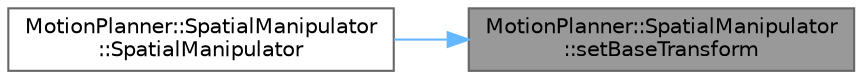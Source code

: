 digraph "MotionPlanner::SpatialManipulator::setBaseTransform"
{
 // LATEX_PDF_SIZE
  bgcolor="transparent";
  edge [fontname=Helvetica,fontsize=10,labelfontname=Helvetica,labelfontsize=10];
  node [fontname=Helvetica,fontsize=10,shape=box,height=0.2,width=0.4];
  rankdir="RL";
  Node1 [label="MotionPlanner::SpatialManipulator\l::setBaseTransform",height=0.2,width=0.4,color="gray40", fillcolor="grey60", style="filled", fontcolor="black",tooltip=" "];
  Node1 -> Node2 [dir="back",color="steelblue1",style="solid"];
  Node2 [label="MotionPlanner::SpatialManipulator\l::SpatialManipulator",height=0.2,width=0.4,color="grey40", fillcolor="white", style="filled",URL="$class_motion_planner_1_1_spatial_manipulator.html#a19f4688d36a3a25f3f01284753e707de",tooltip=" "];
}

